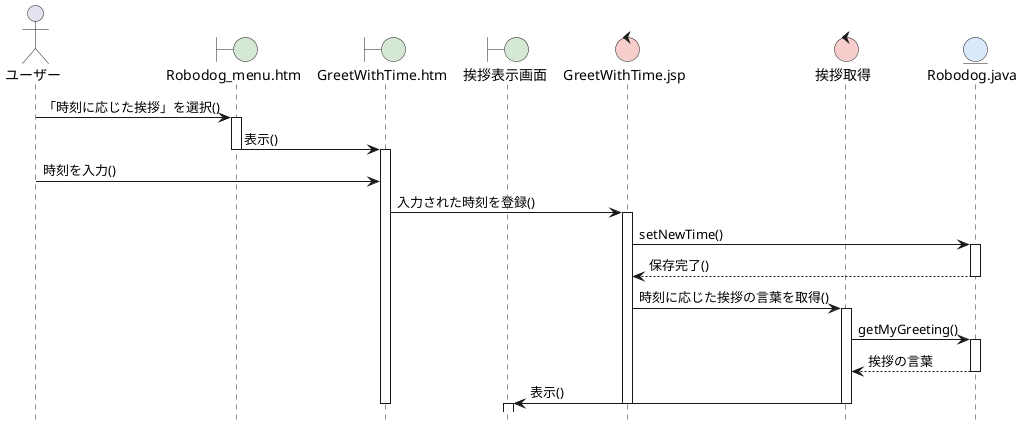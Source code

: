 @startuml RoboDogシステム-時刻に応じた挨拶シーケンス図
hide footbox
skinparam boundaryBackgroundColor #D5E8D4
skinparam controlBackgroundColor  #F8CECC
skinparam entityBackgroundColor   #DAE8FC

actor ユーザー as A
boundary "Robodog_menu.htm" as B1
boundary "GreetWithTime.htm" as B2
boundary 挨拶表示画面 as B3
control "GreetWithTime.jsp" as C1
control 挨拶取得 as C2
entity "Robodog.java" as E

A -> B1: 「時刻に応じた挨拶」を選択()
activate B1

B1 -> B2: 表示()
deactivate B1
activate B2

A -> B2: 時刻を入力()

B2 -> C1: 入力された時刻を登録()
activate C1
C1 -> E: setNewTime()
activate E
E --> C1: 保存完了()
deactivate E

C1 -> C2: 時刻に応じた挨拶の言葉を取得()
activate C2
C2 -> E: getMyGreeting()
activate E
E --> C2: 挨拶の言葉
deactivate E

C2 -> B3: 表示()
deactivate C2
deactivate C1
deactivate B2
activate B3

@enduml